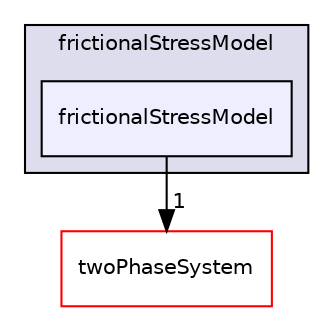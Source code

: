 digraph "frictionalStressModel" {
  bgcolor=transparent;
  compound=true
  node [ fontsize="10", fontname="Helvetica"];
  edge [ labelfontsize="10", labelfontname="Helvetica"];
  subgraph clusterdir_3e85ad471109a48f25134f45beb414dd {
    graph [ bgcolor="#ddddee", pencolor="black", label="frictionalStressModel" fontname="Helvetica", fontsize="10", URL="dir_3e85ad471109a48f25134f45beb414dd.html"]
  dir_e58b4a30b94c67b91387f9194ba2c908 [shape=box, label="frictionalStressModel", style="filled", fillcolor="#eeeeff", pencolor="black", URL="dir_e58b4a30b94c67b91387f9194ba2c908.html"];
  }
  dir_4214d8daecc7d2736d3695296b6bac1f [shape=box label="twoPhaseSystem" color="red" URL="dir_4214d8daecc7d2736d3695296b6bac1f.html"];
  dir_e58b4a30b94c67b91387f9194ba2c908->dir_4214d8daecc7d2736d3695296b6bac1f [headlabel="1", labeldistance=1.5 headhref="dir_000087_000028.html"];
}
